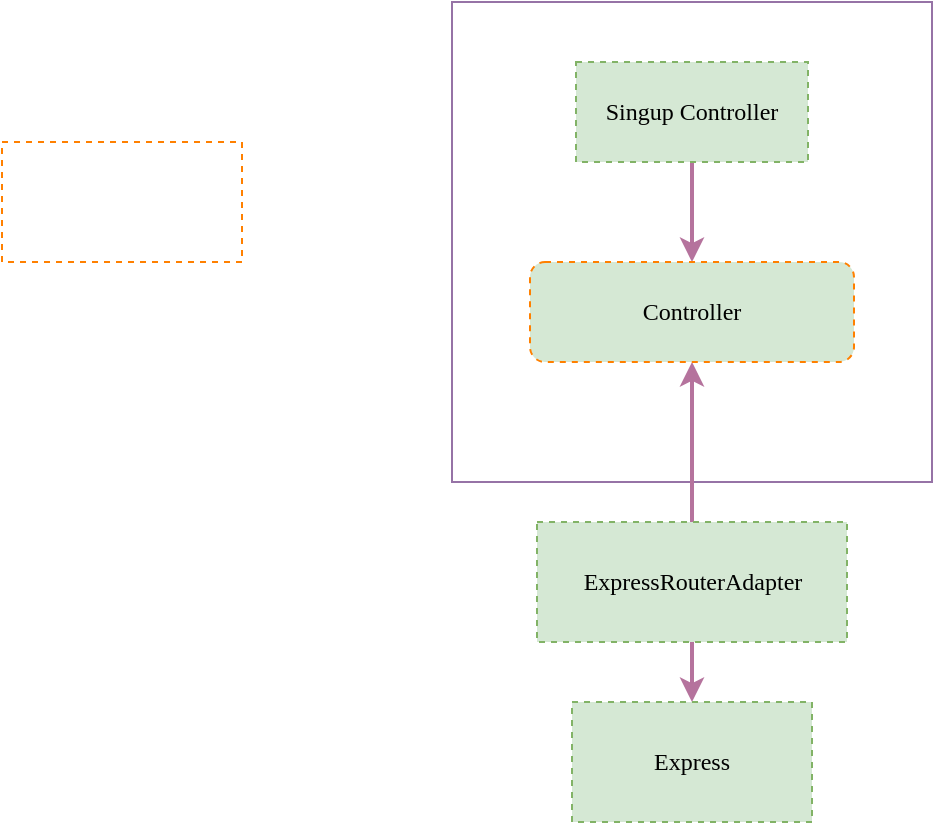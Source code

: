 <mxfile version="14.4.4" type="github">
  <diagram id="RlF29hocXrPlw2dkg9of" name="Page-1">
    <mxGraphModel dx="946" dy="543" grid="1" gridSize="10" guides="1" tooltips="1" connect="1" arrows="1" fold="1" page="1" pageScale="1" pageWidth="827" pageHeight="1169" math="0" shadow="0">
      <root>
        <mxCell id="0" />
        <mxCell id="1" parent="0" />
        <mxCell id="q76f4feh3Se-AEh0p79G-5" value="" style="whiteSpace=wrap;html=1;aspect=fixed;fontFamily=Verdana;strokeColor=#9673A6;" vertex="1" parent="1">
          <mxGeometry x="315" y="120" width="240" height="240" as="geometry" />
        </mxCell>
        <mxCell id="q76f4feh3Se-AEh0p79G-6" style="edgeStyle=orthogonalEdgeStyle;rounded=0;orthogonalLoop=1;jettySize=auto;html=1;entryX=0.5;entryY=0;entryDx=0;entryDy=0;strokeWidth=2;fontFamily=Verdana;strokeColor=#B5739D;" edge="1" parent="1" source="q76f4feh3Se-AEh0p79G-1" target="q76f4feh3Se-AEh0p79G-4">
          <mxGeometry relative="1" as="geometry" />
        </mxCell>
        <mxCell id="q76f4feh3Se-AEh0p79G-1" value="&lt;font face=&quot;Verdana&quot;&gt;Singup Controller&lt;/font&gt;" style="rounded=0;whiteSpace=wrap;html=1;dashed=1;fillColor=#d5e8d4;strokeColor=#82b366;" vertex="1" parent="1">
          <mxGeometry x="377" y="150" width="116" height="50" as="geometry" />
        </mxCell>
        <mxCell id="q76f4feh3Se-AEh0p79G-7" style="edgeStyle=orthogonalEdgeStyle;rounded=0;orthogonalLoop=1;jettySize=auto;html=1;strokeColor=#B5739D;strokeWidth=2;fontFamily=Verdana;" edge="1" parent="1" source="q76f4feh3Se-AEh0p79G-2" target="q76f4feh3Se-AEh0p79G-4">
          <mxGeometry relative="1" as="geometry" />
        </mxCell>
        <mxCell id="q76f4feh3Se-AEh0p79G-9" value="" style="edgeStyle=orthogonalEdgeStyle;rounded=0;orthogonalLoop=1;jettySize=auto;html=1;strokeColor=#B5739D;strokeWidth=2;fontFamily=Verdana;" edge="1" parent="1" source="q76f4feh3Se-AEh0p79G-2" target="q76f4feh3Se-AEh0p79G-8">
          <mxGeometry relative="1" as="geometry" />
        </mxCell>
        <mxCell id="q76f4feh3Se-AEh0p79G-2" value="ExpressRouterAdapter" style="rounded=0;whiteSpace=wrap;html=1;dashed=1;fillColor=#d5e8d4;strokeColor=#82b366;fontFamily=Verdana;" vertex="1" parent="1">
          <mxGeometry x="357.5" y="380" width="155" height="60" as="geometry" />
        </mxCell>
        <mxCell id="q76f4feh3Se-AEh0p79G-4" value="Controller" style="rounded=1;whiteSpace=wrap;html=1;dashed=1;fillColor=#d5e8d4;fontFamily=Verdana;strokeColor=#FF8000;" vertex="1" parent="1">
          <mxGeometry x="354" y="250" width="162" height="50" as="geometry" />
        </mxCell>
        <mxCell id="q76f4feh3Se-AEh0p79G-8" value="Express" style="rounded=0;whiteSpace=wrap;html=1;strokeColor=#82b366;fillColor=#d5e8d4;fontFamily=Verdana;dashed=1;" vertex="1" parent="1">
          <mxGeometry x="375" y="470" width="120" height="60" as="geometry" />
        </mxCell>
        <mxCell id="q76f4feh3Se-AEh0p79G-10" value="" style="rounded=0;whiteSpace=wrap;html=1;dashed=1;strokeColor=#FF8000;fillColor=#ffffff;fontFamily=Verdana;" vertex="1" parent="1">
          <mxGeometry x="90" y="190" width="120" height="60" as="geometry" />
        </mxCell>
      </root>
    </mxGraphModel>
  </diagram>
</mxfile>
